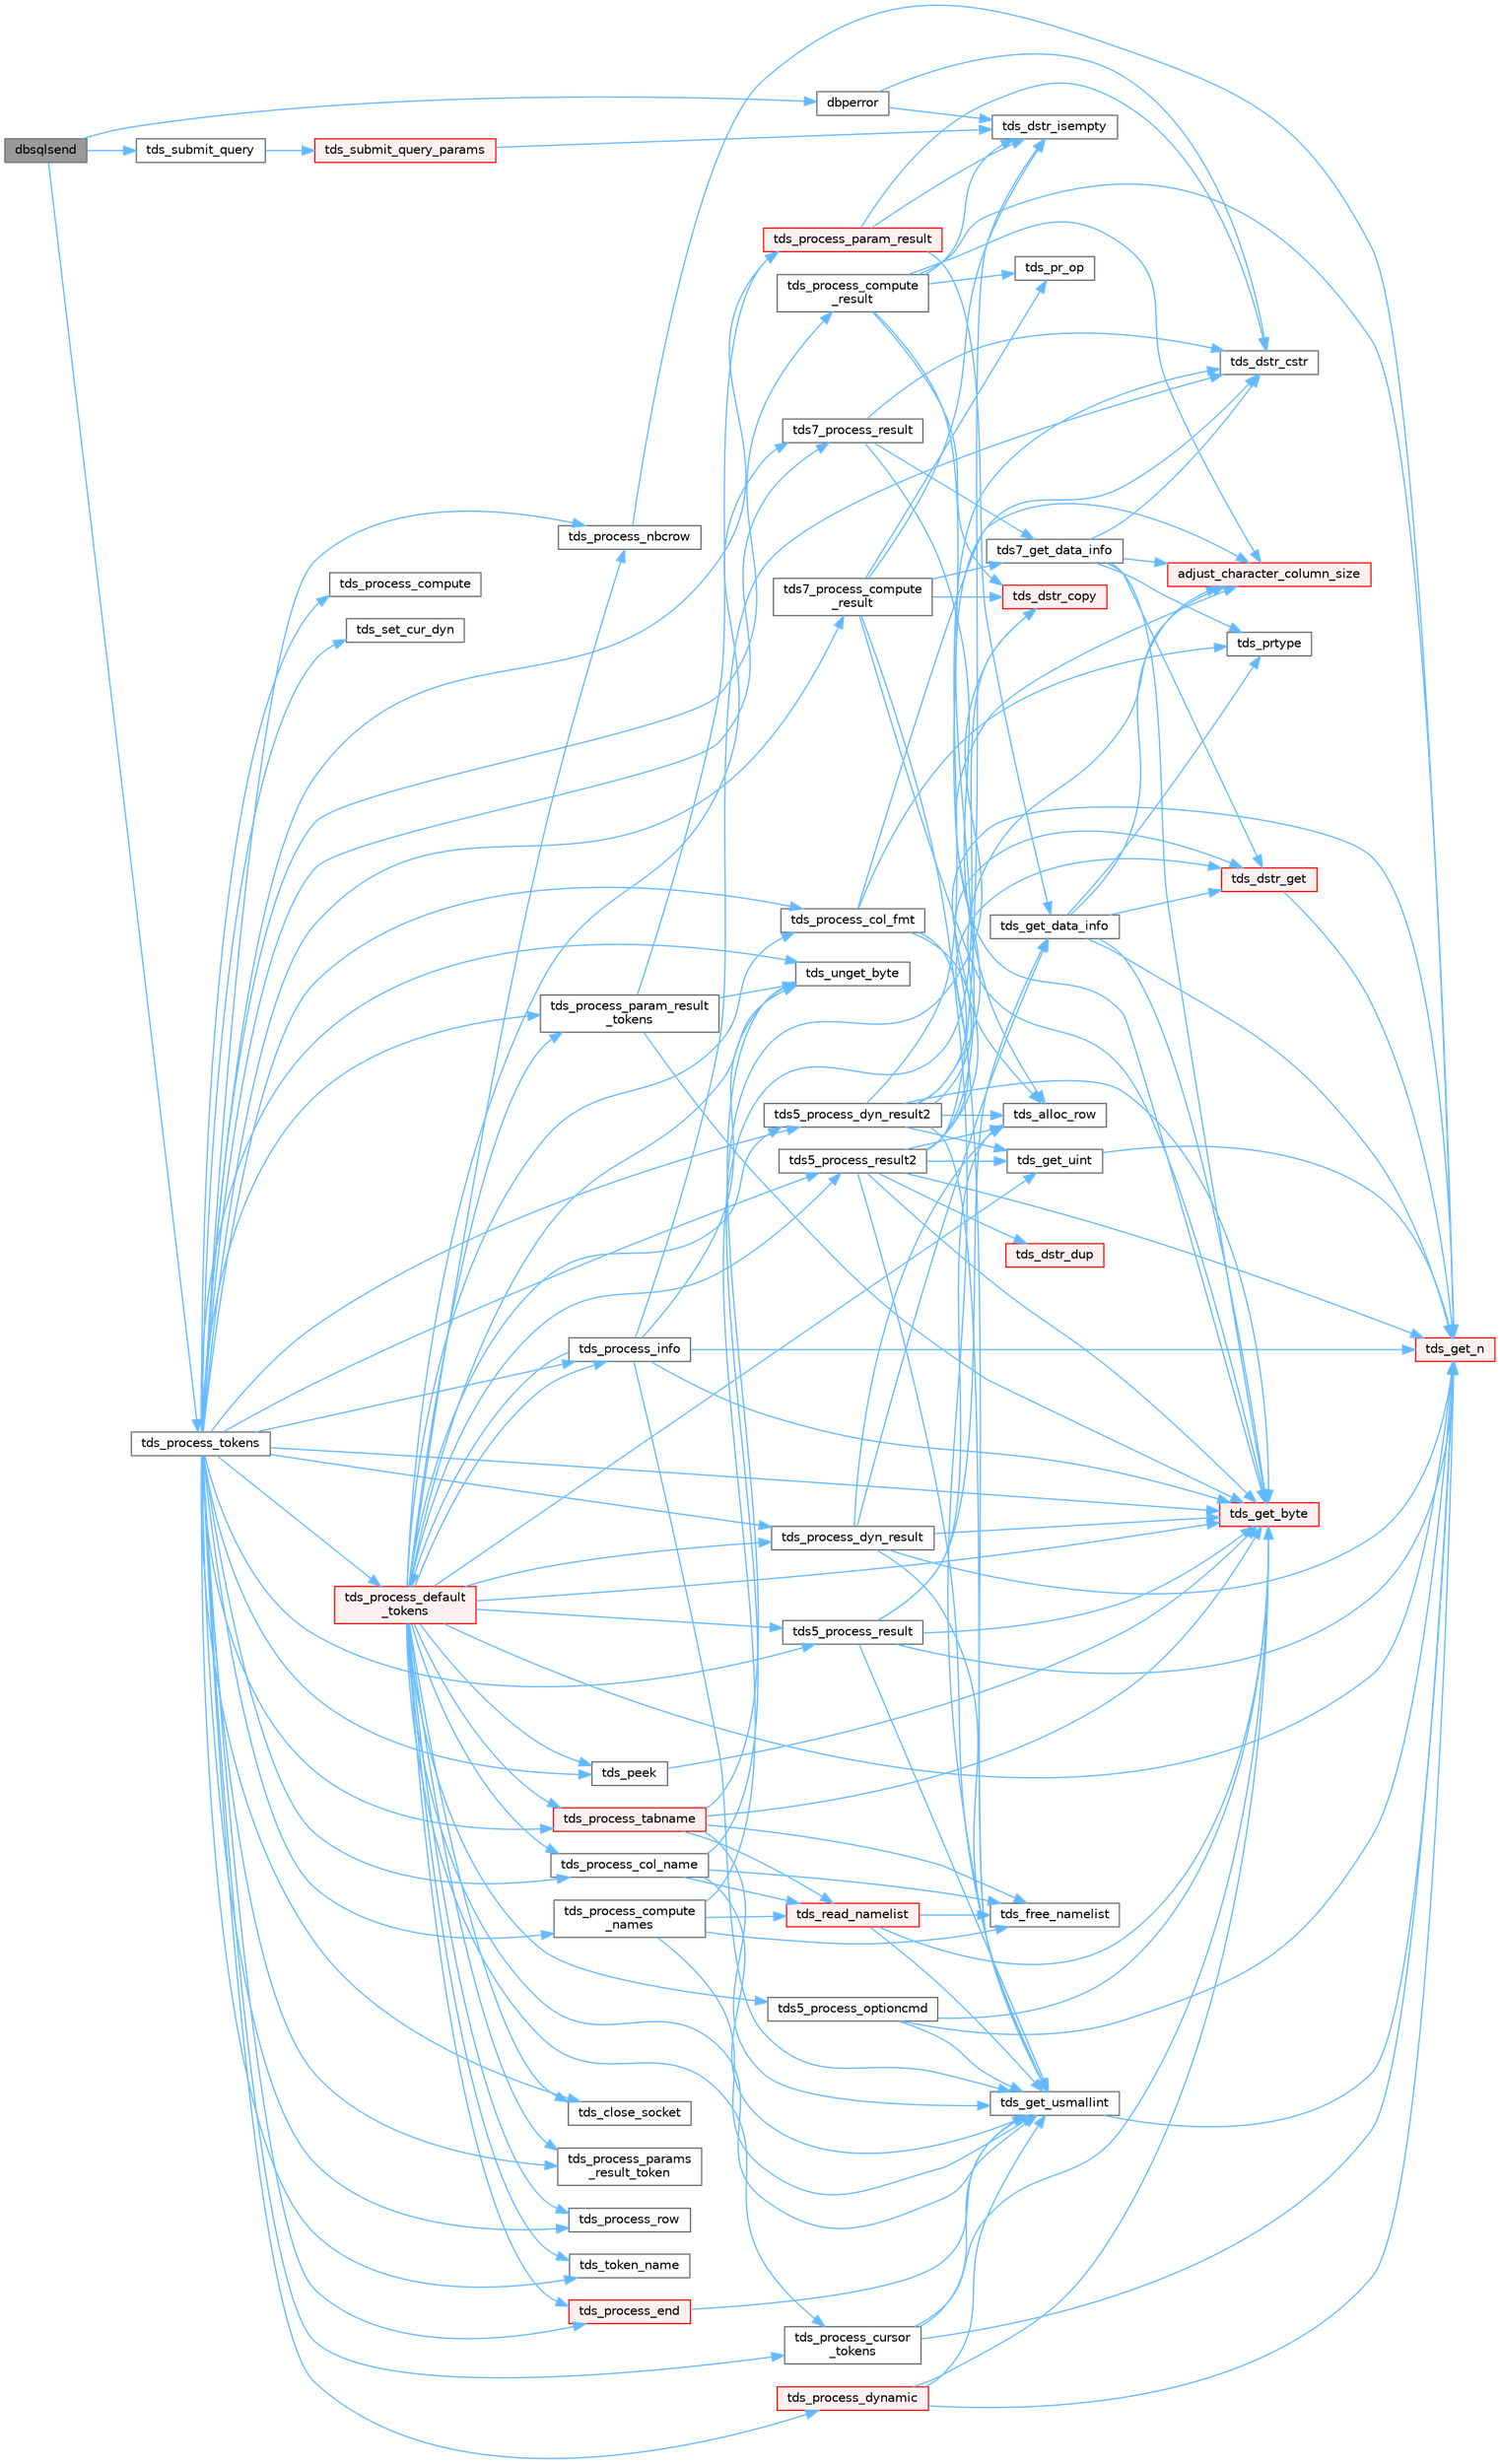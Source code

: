 digraph "dbsqlsend"
{
 // LATEX_PDF_SIZE
  bgcolor="transparent";
  edge [fontname=Helvetica,fontsize=10,labelfontname=Helvetica,labelfontsize=10];
  node [fontname=Helvetica,fontsize=10,shape=box,height=0.2,width=0.4];
  rankdir="LR";
  Node1 [id="Node000001",label="dbsqlsend",height=0.2,width=0.4,color="gray40", fillcolor="grey60", style="filled", fontcolor="black",tooltip="Transmit the command buffer to the server."];
  Node1 -> Node2 [id="edge1_Node000001_Node000002",color="steelblue1",style="solid",tooltip=" "];
  Node2 [id="Node000002",label="dbperror",height=0.2,width=0.4,color="grey40", fillcolor="white", style="filled",URL="$a00569.html#ga302a4ce6559b81808e3be51615cd1b67",tooltip="Call client-installed error handler."];
  Node2 -> Node3 [id="edge2_Node000002_Node000003",color="steelblue1",style="solid",tooltip=" "];
  Node3 [id="Node000003",label="tds_dstr_cstr",height=0.2,width=0.4,color="grey40", fillcolor="white", style="filled",URL="$a00581.html#gac536f0e4d77d3cff5702719362ec1766",tooltip="Returns a C version (NUL terminated string) of dstr."];
  Node2 -> Node4 [id="edge3_Node000002_Node000004",color="steelblue1",style="solid",tooltip=" "];
  Node4 [id="Node000004",label="tds_dstr_isempty",height=0.2,width=0.4,color="grey40", fillcolor="white", style="filled",URL="$a00581.html#ga197c6af67f2e7469d06c2aa055917b1e",tooltip="test if string is empty"];
  Node1 -> Node5 [id="edge4_Node000001_Node000005",color="steelblue1",style="solid",tooltip=" "];
  Node5 [id="Node000005",label="tds_process_tokens",height=0.2,width=0.4,color="grey40", fillcolor="white", style="filled",URL="$a00580.html#gabfc9de1d1fe718818caf63a4be4035a6",tooltip="process all streams."];
  Node5 -> Node6 [id="edge5_Node000005_Node000006",color="steelblue1",style="solid",tooltip=" "];
  Node6 [id="Node000006",label="tds5_process_dyn_result2",height=0.2,width=0.4,color="grey40", fillcolor="white", style="filled",URL="$a00580.html#gae688b515631141acfbc41bbb91c8b921",tooltip="Process new TDS 5.0 token for describing output parameters."];
  Node6 -> Node7 [id="edge6_Node000006_Node000007",color="steelblue1",style="solid",tooltip=" "];
  Node7 [id="Node000007",label="adjust_character_column_size",height=0.2,width=0.4,color="red", fillcolor="#FFF0F0", style="filled",URL="$a00580.html#ga91770634ce8c0d6f1fe007b45da186fd",tooltip="Adjust column size according to client's encoding."];
  Node6 -> Node13 [id="edge7_Node000006_Node000013",color="steelblue1",style="solid",tooltip=" "];
  Node13 [id="Node000013",label="tds_alloc_row",height=0.2,width=0.4,color="grey40", fillcolor="white", style="filled",URL="$a00577.html#ga1224fb9277112dc2ce12531d2b73b145",tooltip="Allocate space for row store return NULL on out of memory."];
  Node6 -> Node3 [id="edge8_Node000006_Node000003",color="steelblue1",style="solid",tooltip=" "];
  Node6 -> Node14 [id="edge9_Node000006_Node000014",color="steelblue1",style="solid",tooltip=" "];
  Node14 [id="Node000014",label="tds_dstr_get",height=0.2,width=0.4,color="red", fillcolor="#FFF0F0", style="filled",URL="$a00579.html#ga017c427e9599c031be5c555cb32abe2c",tooltip="Reads a string from wire and put in a DSTR."];
  Node14 -> Node18 [id="edge10_Node000014_Node000018",color="steelblue1",style="solid",tooltip=" "];
  Node18 [id="Node000018",label="tds_get_n",height=0.2,width=0.4,color="red", fillcolor="#FFF0F0", style="filled",URL="$a00579.html#gae777dd57e8d1bb40349d7d7d8434fddf",tooltip="Get N bytes from the buffer and return them in the already allocated space   given to us."];
  Node6 -> Node30 [id="edge11_Node000006_Node000030",color="steelblue1",style="solid",tooltip=" "];
  Node30 [id="Node000030",label="tds_get_byte",height=0.2,width=0.4,color="red", fillcolor="#FFF0F0", style="filled",URL="$a00579.html#ga0cb72d3f6943795c39db1fa692be0a58",tooltip="Return a single byte from the input buffer."];
  Node6 -> Node18 [id="edge12_Node000006_Node000018",color="steelblue1",style="solid",tooltip=" "];
  Node6 -> Node31 [id="edge13_Node000006_Node000031",color="steelblue1",style="solid",tooltip=" "];
  Node31 [id="Node000031",label="tds_get_uint",height=0.2,width=0.4,color="grey40", fillcolor="white", style="filled",URL="$a00579.html#ga9ac121c269e203337a48c5bf8afc48c3",tooltip="Get an int32 from the server."];
  Node31 -> Node18 [id="edge14_Node000031_Node000018",color="steelblue1",style="solid",tooltip=" "];
  Node6 -> Node32 [id="edge15_Node000006_Node000032",color="steelblue1",style="solid",tooltip=" "];
  Node32 [id="Node000032",label="tds_get_usmallint",height=0.2,width=0.4,color="grey40", fillcolor="white", style="filled",URL="$a00579.html#gad38aa5b9547817854ccba1fcc7855861",tooltip="Get an int16 from the server."];
  Node32 -> Node18 [id="edge16_Node000032_Node000018",color="steelblue1",style="solid",tooltip=" "];
  Node5 -> Node33 [id="edge17_Node000005_Node000033",color="steelblue1",style="solid",tooltip=" "];
  Node33 [id="Node000033",label="tds5_process_result",height=0.2,width=0.4,color="grey40", fillcolor="white", style="filled",URL="$a00580.html#ga547b2f48659f77a69aa802d861ac827d",tooltip="tds5_process_result() is the TDS 5.0 result set processing routine."];
  Node33 -> Node13 [id="edge18_Node000033_Node000013",color="steelblue1",style="solid",tooltip=" "];
  Node33 -> Node30 [id="edge19_Node000033_Node000030",color="steelblue1",style="solid",tooltip=" "];
  Node33 -> Node34 [id="edge20_Node000033_Node000034",color="steelblue1",style="solid",tooltip=" "];
  Node34 [id="Node000034",label="tds_get_data_info",height=0.2,width=0.4,color="grey40", fillcolor="white", style="filled",URL="$a00580.html#gad9b6b86f48be077fb44ac603845a0c27",tooltip="Reads data metadata from wire."];
  Node34 -> Node7 [id="edge21_Node000034_Node000007",color="steelblue1",style="solid",tooltip=" "];
  Node34 -> Node14 [id="edge22_Node000034_Node000014",color="steelblue1",style="solid",tooltip=" "];
  Node34 -> Node30 [id="edge23_Node000034_Node000030",color="steelblue1",style="solid",tooltip=" "];
  Node34 -> Node18 [id="edge24_Node000034_Node000018",color="steelblue1",style="solid",tooltip=" "];
  Node34 -> Node35 [id="edge25_Node000034_Node000035",color="steelblue1",style="solid",tooltip=" "];
  Node35 [id="Node000035",label="tds_prtype",height=0.2,width=0.4,color="grey40", fillcolor="white", style="filled",URL="$a00580.html#ga307f949194204f71f1a7e574424048b1",tooltip="Returns string representation of the given type."];
  Node33 -> Node18 [id="edge26_Node000033_Node000018",color="steelblue1",style="solid",tooltip=" "];
  Node33 -> Node32 [id="edge27_Node000033_Node000032",color="steelblue1",style="solid",tooltip=" "];
  Node5 -> Node36 [id="edge28_Node000005_Node000036",color="steelblue1",style="solid",tooltip=" "];
  Node36 [id="Node000036",label="tds5_process_result2",height=0.2,width=0.4,color="grey40", fillcolor="white", style="filled",URL="$a00580.html#gabe2bdd5a41ce067cb31aef18ff81cb1c",tooltip="tds5_process_result2() is the new TDS 5.0 result set processing routine."];
  Node36 -> Node7 [id="edge29_Node000036_Node000007",color="steelblue1",style="solid",tooltip=" "];
  Node36 -> Node13 [id="edge30_Node000036_Node000013",color="steelblue1",style="solid",tooltip=" "];
  Node36 -> Node3 [id="edge31_Node000036_Node000003",color="steelblue1",style="solid",tooltip=" "];
  Node36 -> Node37 [id="edge32_Node000036_Node000037",color="steelblue1",style="solid",tooltip=" "];
  Node37 [id="Node000037",label="tds_dstr_dup",height=0.2,width=0.4,color="red", fillcolor="#FFF0F0", style="filled",URL="$a00581.html#ga4e6d9fa6f9b9551a5a3390e10a5322e6",tooltip="Duplicate a string from another dynamic string."];
  Node36 -> Node14 [id="edge33_Node000036_Node000014",color="steelblue1",style="solid",tooltip=" "];
  Node36 -> Node4 [id="edge34_Node000036_Node000004",color="steelblue1",style="solid",tooltip=" "];
  Node36 -> Node30 [id="edge35_Node000036_Node000030",color="steelblue1",style="solid",tooltip=" "];
  Node36 -> Node18 [id="edge36_Node000036_Node000018",color="steelblue1",style="solid",tooltip=" "];
  Node36 -> Node31 [id="edge37_Node000036_Node000031",color="steelblue1",style="solid",tooltip=" "];
  Node36 -> Node32 [id="edge38_Node000036_Node000032",color="steelblue1",style="solid",tooltip=" "];
  Node5 -> Node39 [id="edge39_Node000005_Node000039",color="steelblue1",style="solid",tooltip=" "];
  Node39 [id="Node000039",label="tds7_process_compute\l_result",height=0.2,width=0.4,color="grey40", fillcolor="white", style="filled",URL="$a00580.html#ga6728e344caa20aea1def85f58dea138b",tooltip="tds7_process_compute_result() processes compute result sets for TDS 7/8."];
  Node39 -> Node40 [id="edge40_Node000039_Node000040",color="steelblue1",style="solid",tooltip=" "];
  Node40 [id="Node000040",label="tds7_get_data_info",height=0.2,width=0.4,color="grey40", fillcolor="white", style="filled",URL="$a00580.html#ga07cee55fd522cca16fb59b7a8f0b1376",tooltip="Reads data information from wire."];
  Node40 -> Node7 [id="edge41_Node000040_Node000007",color="steelblue1",style="solid",tooltip=" "];
  Node40 -> Node3 [id="edge42_Node000040_Node000003",color="steelblue1",style="solid",tooltip=" "];
  Node40 -> Node14 [id="edge43_Node000040_Node000014",color="steelblue1",style="solid",tooltip=" "];
  Node40 -> Node30 [id="edge44_Node000040_Node000030",color="steelblue1",style="solid",tooltip=" "];
  Node40 -> Node35 [id="edge45_Node000040_Node000035",color="steelblue1",style="solid",tooltip=" "];
  Node39 -> Node41 [id="edge46_Node000039_Node000041",color="steelblue1",style="solid",tooltip=" "];
  Node41 [id="Node000041",label="tds_dstr_copy",height=0.2,width=0.4,color="red", fillcolor="#FFF0F0", style="filled",URL="$a00581.html#gad96366d9fa93bfc283cef1299fbe97ab",tooltip="copy a string from another"];
  Node39 -> Node4 [id="edge47_Node000039_Node000004",color="steelblue1",style="solid",tooltip=" "];
  Node39 -> Node30 [id="edge48_Node000039_Node000030",color="steelblue1",style="solid",tooltip=" "];
  Node39 -> Node32 [id="edge49_Node000039_Node000032",color="steelblue1",style="solid",tooltip=" "];
  Node39 -> Node42 [id="edge50_Node000039_Node000042",color="steelblue1",style="solid",tooltip=" "];
  Node42 [id="Node000042",label="tds_pr_op",height=0.2,width=0.4,color="grey40", fillcolor="white", style="filled",URL="$a00580.html#ga62dc14d21453e88e24880ee0acaca73a",tooltip="Returns string representation for a given operation."];
  Node5 -> Node43 [id="edge51_Node000005_Node000043",color="steelblue1",style="solid",tooltip=" "];
  Node43 [id="Node000043",label="tds7_process_result",height=0.2,width=0.4,color="grey40", fillcolor="white", style="filled",URL="$a00580.html#gaca56fc22d65a24a96d1bef310ade73aa",tooltip="tds7_process_result() is the TDS 7.0 result set processing routine."];
  Node43 -> Node40 [id="edge52_Node000043_Node000040",color="steelblue1",style="solid",tooltip=" "];
  Node43 -> Node13 [id="edge53_Node000043_Node000013",color="steelblue1",style="solid",tooltip=" "];
  Node43 -> Node3 [id="edge54_Node000043_Node000003",color="steelblue1",style="solid",tooltip=" "];
  Node5 -> Node20 [id="edge55_Node000005_Node000020",color="steelblue1",style="solid",tooltip=" "];
  Node20 [id="Node000020",label="tds_close_socket",height=0.2,width=0.4,color="grey40", fillcolor="white", style="filled",URL="$a00579.html#ga3e3f76009fce5ceedb2f42bb2c9aed2e",tooltip="Close current socket."];
  Node5 -> Node30 [id="edge56_Node000005_Node000030",color="steelblue1",style="solid",tooltip=" "];
  Node5 -> Node44 [id="edge57_Node000005_Node000044",color="steelblue1",style="solid",tooltip=" "];
  Node44 [id="Node000044",label="tds_peek",height=0.2,width=0.4,color="grey40", fillcolor="white", style="filled",URL="$a00579.html#ga221e98a9c8be96ec6c8547891e1b53af",tooltip="Reads a byte from the TDS stream without removing it."];
  Node44 -> Node30 [id="edge58_Node000044_Node000030",color="steelblue1",style="solid",tooltip=" "];
  Node5 -> Node45 [id="edge59_Node000005_Node000045",color="steelblue1",style="solid",tooltip=" "];
  Node45 [id="Node000045",label="tds_process_col_fmt",height=0.2,width=0.4,color="grey40", fillcolor="white", style="filled",URL="$a00580.html#ga4e3dd9d3614f5f0433b78b761dd68741",tooltip="tds_process_col_fmt() is the other half of result set processing under TDS 4.2."];
  Node45 -> Node7 [id="edge60_Node000045_Node000007",color="steelblue1",style="solid",tooltip=" "];
  Node45 -> Node13 [id="edge61_Node000045_Node000013",color="steelblue1",style="solid",tooltip=" "];
  Node45 -> Node32 [id="edge62_Node000045_Node000032",color="steelblue1",style="solid",tooltip=" "];
  Node45 -> Node35 [id="edge63_Node000045_Node000035",color="steelblue1",style="solid",tooltip=" "];
  Node5 -> Node46 [id="edge64_Node000005_Node000046",color="steelblue1",style="solid",tooltip=" "];
  Node46 [id="Node000046",label="tds_process_col_name",height=0.2,width=0.4,color="grey40", fillcolor="white", style="filled",URL="$a00580.html#ga905d2fa5e1b602817bd16bb0fcf9eadb",tooltip="tds_process_col_name() is one half of the result set under TDS 4.2 it contains all the column names,..."];
  Node46 -> Node41 [id="edge65_Node000046_Node000041",color="steelblue1",style="solid",tooltip=" "];
  Node46 -> Node47 [id="edge66_Node000046_Node000047",color="steelblue1",style="solid",tooltip=" "];
  Node47 [id="Node000047",label="tds_free_namelist",height=0.2,width=0.4,color="grey40", fillcolor="white", style="filled",URL="$a00580.html#ga21e9de33de9c8c492aa2f96c823596bb",tooltip="Frees list of names."];
  Node46 -> Node32 [id="edge67_Node000046_Node000032",color="steelblue1",style="solid",tooltip=" "];
  Node46 -> Node48 [id="edge68_Node000046_Node000048",color="steelblue1",style="solid",tooltip=" "];
  Node48 [id="Node000048",label="tds_read_namelist",height=0.2,width=0.4,color="red", fillcolor="#FFF0F0", style="filled",URL="$a00580.html#gaeaaed2ea1d8c827da1a0f5b419524ae1",tooltip="Reads list of names (usually table names)"];
  Node48 -> Node47 [id="edge69_Node000048_Node000047",color="steelblue1",style="solid",tooltip=" "];
  Node48 -> Node30 [id="edge70_Node000048_Node000030",color="steelblue1",style="solid",tooltip=" "];
  Node48 -> Node32 [id="edge71_Node000048_Node000032",color="steelblue1",style="solid",tooltip=" "];
  Node5 -> Node50 [id="edge72_Node000005_Node000050",color="steelblue1",style="solid",tooltip=" "];
  Node50 [id="Node000050",label="tds_process_compute",height=0.2,width=0.4,color="grey40", fillcolor="white", style="filled",URL="$a00580.html#ga6fcb37d5addebdc1af9f34ebc59fd7a8",tooltip="tds_process_compute() processes compute rows and places them in the row buffer."];
  Node5 -> Node51 [id="edge73_Node000005_Node000051",color="steelblue1",style="solid",tooltip=" "];
  Node51 [id="Node000051",label="tds_process_compute\l_names",height=0.2,width=0.4,color="grey40", fillcolor="white", style="filled",URL="$a00580.html#gae5b3e01f3d665f9e377de091f46f1ab9",tooltip="tds_process_compute_names() processes compute result sets."];
  Node51 -> Node41 [id="edge74_Node000051_Node000041",color="steelblue1",style="solid",tooltip=" "];
  Node51 -> Node47 [id="edge75_Node000051_Node000047",color="steelblue1",style="solid",tooltip=" "];
  Node51 -> Node32 [id="edge76_Node000051_Node000032",color="steelblue1",style="solid",tooltip=" "];
  Node51 -> Node48 [id="edge77_Node000051_Node000048",color="steelblue1",style="solid",tooltip=" "];
  Node5 -> Node52 [id="edge78_Node000005_Node000052",color="steelblue1",style="solid",tooltip=" "];
  Node52 [id="Node000052",label="tds_process_compute\l_result",height=0.2,width=0.4,color="grey40", fillcolor="white", style="filled",URL="$a00580.html#gae3368ea80d0d8b13791ceb13ee5f19c9",tooltip="tds_process_compute_result() processes compute result sets."];
  Node52 -> Node7 [id="edge79_Node000052_Node000007",color="steelblue1",style="solid",tooltip=" "];
  Node52 -> Node41 [id="edge80_Node000052_Node000041",color="steelblue1",style="solid",tooltip=" "];
  Node52 -> Node4 [id="edge81_Node000052_Node000004",color="steelblue1",style="solid",tooltip=" "];
  Node52 -> Node30 [id="edge82_Node000052_Node000030",color="steelblue1",style="solid",tooltip=" "];
  Node52 -> Node18 [id="edge83_Node000052_Node000018",color="steelblue1",style="solid",tooltip=" "];
  Node52 -> Node42 [id="edge84_Node000052_Node000042",color="steelblue1",style="solid",tooltip=" "];
  Node5 -> Node53 [id="edge85_Node000005_Node000053",color="steelblue1",style="solid",tooltip=" "];
  Node53 [id="Node000053",label="tds_process_cursor\l_tokens",height=0.2,width=0.4,color="grey40", fillcolor="white", style="filled",URL="$a00580.html#ga315d875d90c64d12d61fc9e33b4dee96",tooltip="Reads cursor command results."];
  Node53 -> Node30 [id="edge86_Node000053_Node000030",color="steelblue1",style="solid",tooltip=" "];
  Node53 -> Node18 [id="edge87_Node000053_Node000018",color="steelblue1",style="solid",tooltip=" "];
  Node53 -> Node32 [id="edge88_Node000053_Node000032",color="steelblue1",style="solid",tooltip=" "];
  Node5 -> Node54 [id="edge89_Node000005_Node000054",color="steelblue1",style="solid",tooltip=" "];
  Node54 [id="Node000054",label="tds_process_default\l_tokens",height=0.2,width=0.4,color="red", fillcolor="#FFF0F0", style="filled",URL="$a00580.html#ga39453d084f3f780ac4602d4abf2839f7",tooltip="tds_process_default_tokens() is a catch all function that is called to process tokens not known to ot..."];
  Node54 -> Node6 [id="edge90_Node000054_Node000006",color="steelblue1",style="solid",tooltip=" "];
  Node54 -> Node55 [id="edge91_Node000054_Node000055",color="steelblue1",style="solid",tooltip=" "];
  Node55 [id="Node000055",label="tds5_process_optioncmd",height=0.2,width=0.4,color="grey40", fillcolor="white", style="filled",URL="$a00580.html#gaa6a7e5aeb10a1322911c47be9c43e2d2",tooltip="Process option cmd results."];
  Node55 -> Node30 [id="edge92_Node000055_Node000030",color="steelblue1",style="solid",tooltip=" "];
  Node55 -> Node18 [id="edge93_Node000055_Node000018",color="steelblue1",style="solid",tooltip=" "];
  Node55 -> Node32 [id="edge94_Node000055_Node000032",color="steelblue1",style="solid",tooltip=" "];
  Node54 -> Node33 [id="edge95_Node000054_Node000033",color="steelblue1",style="solid",tooltip=" "];
  Node54 -> Node36 [id="edge96_Node000054_Node000036",color="steelblue1",style="solid",tooltip=" "];
  Node54 -> Node43 [id="edge97_Node000054_Node000043",color="steelblue1",style="solid",tooltip=" "];
  Node54 -> Node20 [id="edge98_Node000054_Node000020",color="steelblue1",style="solid",tooltip=" "];
  Node54 -> Node30 [id="edge99_Node000054_Node000030",color="steelblue1",style="solid",tooltip=" "];
  Node54 -> Node18 [id="edge100_Node000054_Node000018",color="steelblue1",style="solid",tooltip=" "];
  Node54 -> Node31 [id="edge101_Node000054_Node000031",color="steelblue1",style="solid",tooltip=" "];
  Node54 -> Node32 [id="edge102_Node000054_Node000032",color="steelblue1",style="solid",tooltip=" "];
  Node54 -> Node44 [id="edge103_Node000054_Node000044",color="steelblue1",style="solid",tooltip=" "];
  Node54 -> Node45 [id="edge104_Node000054_Node000045",color="steelblue1",style="solid",tooltip=" "];
  Node54 -> Node46 [id="edge105_Node000054_Node000046",color="steelblue1",style="solid",tooltip=" "];
  Node54 -> Node53 [id="edge106_Node000054_Node000053",color="steelblue1",style="solid",tooltip=" "];
  Node54 -> Node58 [id="edge107_Node000054_Node000058",color="steelblue1",style="solid",tooltip=" "];
  Node58 [id="Node000058",label="tds_process_dyn_result",height=0.2,width=0.4,color="grey40", fillcolor="white", style="filled",URL="$a00580.html#ga416cf119c1d4a0fca27dc5b50c261358",tooltip="Process results from dynamic."];
  Node58 -> Node13 [id="edge108_Node000058_Node000013",color="steelblue1",style="solid",tooltip=" "];
  Node58 -> Node30 [id="edge109_Node000058_Node000030",color="steelblue1",style="solid",tooltip=" "];
  Node58 -> Node34 [id="edge110_Node000058_Node000034",color="steelblue1",style="solid",tooltip=" "];
  Node58 -> Node18 [id="edge111_Node000058_Node000018",color="steelblue1",style="solid",tooltip=" "];
  Node58 -> Node32 [id="edge112_Node000058_Node000032",color="steelblue1",style="solid",tooltip=" "];
  Node54 -> Node59 [id="edge113_Node000054_Node000059",color="steelblue1",style="solid",tooltip=" "];
  Node59 [id="Node000059",label="tds_process_end",height=0.2,width=0.4,color="red", fillcolor="#FFF0F0", style="filled",URL="$a00580.html#ga7a081cf9bb8f04ead12f0299fb7c4cd9",tooltip="tds_process_end() processes any of the DONE, DONEPROC, or DONEINPROC tokens."];
  Node59 -> Node32 [id="edge114_Node000059_Node000032",color="steelblue1",style="solid",tooltip=" "];
  Node54 -> Node82 [id="edge115_Node000054_Node000082",color="steelblue1",style="solid",tooltip=" "];
  Node82 [id="Node000082",label="tds_process_info",height=0.2,width=0.4,color="grey40", fillcolor="white", style="filled",URL="$a00580.html#ga65a2316369529731732f200c190d05d6",tooltip="tds_process_info() is called for INFO, ERR, or EED tokens and is responsible for calling the CLI's me..."];
  Node82 -> Node3 [id="edge116_Node000082_Node000003",color="steelblue1",style="solid",tooltip=" "];
  Node82 -> Node30 [id="edge117_Node000082_Node000030",color="steelblue1",style="solid",tooltip=" "];
  Node82 -> Node18 [id="edge118_Node000082_Node000018",color="steelblue1",style="solid",tooltip=" "];
  Node82 -> Node32 [id="edge119_Node000082_Node000032",color="steelblue1",style="solid",tooltip=" "];
  Node82 -> Node54 [id="edge120_Node000082_Node000054",color="steelblue1",style="solid",tooltip=" "];
  Node82 -> Node83 [id="edge121_Node000082_Node000083",color="steelblue1",style="solid",tooltip=" "];
  Node83 [id="Node000083",label="tds_unget_byte",height=0.2,width=0.4,color="grey40", fillcolor="white", style="filled",URL="$a00579.html#gad70d59fb317d098b0c9fd29dd77131a8",tooltip="Unget will always work as long as you don't call it twice in a row."];
  Node54 -> Node84 [id="edge122_Node000054_Node000084",color="steelblue1",style="solid",tooltip=" "];
  Node84 [id="Node000084",label="tds_process_nbcrow",height=0.2,width=0.4,color="grey40", fillcolor="white", style="filled",URL="$a00580.html#gaf7264c9eb3aa7a73358a4c65f02d3d3c",tooltip="tds_process_nbcrow() processes rows and places them in the row buffer."];
  Node84 -> Node18 [id="edge123_Node000084_Node000018",color="steelblue1",style="solid",tooltip=" "];
  Node54 -> Node85 [id="edge124_Node000054_Node000085",color="steelblue1",style="solid",tooltip=" "];
  Node85 [id="Node000085",label="tds_process_param_result\l_tokens",height=0.2,width=0.4,color="grey40", fillcolor="white", style="filled",URL="$a00580.html#ga9fdef8228d29cab7fa9098f07fa73fba",tooltip="Process parameters from networks."];
  Node85 -> Node30 [id="edge125_Node000085_Node000030",color="steelblue1",style="solid",tooltip=" "];
  Node85 -> Node86 [id="edge126_Node000085_Node000086",color="steelblue1",style="solid",tooltip=" "];
  Node86 [id="Node000086",label="tds_process_param_result",height=0.2,width=0.4,color="red", fillcolor="#FFF0F0", style="filled",URL="$a00580.html#gacb3354443bcefe7a500a500a4904cc05",tooltip="process output parameters of a stored procedure."];
  Node86 -> Node3 [id="edge127_Node000086_Node000003",color="steelblue1",style="solid",tooltip=" "];
  Node86 -> Node4 [id="edge128_Node000086_Node000004",color="steelblue1",style="solid",tooltip=" "];
  Node86 -> Node34 [id="edge129_Node000086_Node000034",color="steelblue1",style="solid",tooltip=" "];
  Node85 -> Node83 [id="edge130_Node000085_Node000083",color="steelblue1",style="solid",tooltip=" "];
  Node54 -> Node90 [id="edge131_Node000054_Node000090",color="steelblue1",style="solid",tooltip=" "];
  Node90 [id="Node000090",label="tds_process_params\l_result_token",height=0.2,width=0.4,color="grey40", fillcolor="white", style="filled",URL="$a00580.html#ga7b18c0911a9dc69939577b39eb64725d",tooltip="tds_process_params_result_token() processes params on TDS5."];
  Node54 -> Node91 [id="edge132_Node000054_Node000091",color="steelblue1",style="solid",tooltip=" "];
  Node91 [id="Node000091",label="tds_process_row",height=0.2,width=0.4,color="grey40", fillcolor="white", style="filled",URL="$a00580.html#gaad814dd6e35aee8332035d06dc8b5d65",tooltip="tds_process_row() processes rows and places them in the row buffer."];
  Node54 -> Node92 [id="edge133_Node000054_Node000092",color="steelblue1",style="solid",tooltip=" "];
  Node92 [id="Node000092",label="tds_process_tabname",height=0.2,width=0.4,color="red", fillcolor="#FFF0F0", style="filled",URL="$a00580.html#gaeec59bca9bd0c5388e245f0d19d9c81a",tooltip="Process list of table from network."];
  Node92 -> Node47 [id="edge134_Node000092_Node000047",color="steelblue1",style="solid",tooltip=" "];
  Node92 -> Node30 [id="edge135_Node000092_Node000030",color="steelblue1",style="solid",tooltip=" "];
  Node92 -> Node32 [id="edge136_Node000092_Node000032",color="steelblue1",style="solid",tooltip=" "];
  Node92 -> Node48 [id="edge137_Node000092_Node000048",color="steelblue1",style="solid",tooltip=" "];
  Node92 -> Node83 [id="edge138_Node000092_Node000083",color="steelblue1",style="solid",tooltip=" "];
  Node54 -> Node96 [id="edge139_Node000054_Node000096",color="steelblue1",style="solid",tooltip=" "];
  Node96 [id="Node000096",label="tds_token_name",height=0.2,width=0.4,color="grey40", fillcolor="white", style="filled",URL="$a00580.html#ga7f24a7af985cd320788122e98072b7af",tooltip="Returns string representation for a given token type."];
  Node54 -> Node83 [id="edge140_Node000054_Node000083",color="steelblue1",style="solid",tooltip=" "];
  Node5 -> Node58 [id="edge141_Node000005_Node000058",color="steelblue1",style="solid",tooltip=" "];
  Node5 -> Node97 [id="edge142_Node000005_Node000097",color="steelblue1",style="solid",tooltip=" "];
  Node97 [id="Node000097",label="tds_process_dynamic",height=0.2,width=0.4,color="red", fillcolor="#FFF0F0", style="filled",URL="$a00580.html#ga5cfc0340d8d717e67f60037e029b2142",tooltip="tds_process_dynamic() finds the element of the dyns array for the id"];
  Node97 -> Node30 [id="edge143_Node000097_Node000030",color="steelblue1",style="solid",tooltip=" "];
  Node97 -> Node18 [id="edge144_Node000097_Node000018",color="steelblue1",style="solid",tooltip=" "];
  Node97 -> Node32 [id="edge145_Node000097_Node000032",color="steelblue1",style="solid",tooltip=" "];
  Node5 -> Node59 [id="edge146_Node000005_Node000059",color="steelblue1",style="solid",tooltip=" "];
  Node5 -> Node82 [id="edge147_Node000005_Node000082",color="steelblue1",style="solid",tooltip=" "];
  Node5 -> Node84 [id="edge148_Node000005_Node000084",color="steelblue1",style="solid",tooltip=" "];
  Node5 -> Node86 [id="edge149_Node000005_Node000086",color="steelblue1",style="solid",tooltip=" "];
  Node5 -> Node85 [id="edge150_Node000005_Node000085",color="steelblue1",style="solid",tooltip=" "];
  Node5 -> Node90 [id="edge151_Node000005_Node000090",color="steelblue1",style="solid",tooltip=" "];
  Node5 -> Node91 [id="edge152_Node000005_Node000091",color="steelblue1",style="solid",tooltip=" "];
  Node5 -> Node92 [id="edge153_Node000005_Node000092",color="steelblue1",style="solid",tooltip=" "];
  Node5 -> Node76 [id="edge154_Node000005_Node000076",color="steelblue1",style="solid",tooltip=" "];
  Node76 [id="Node000076",label="tds_set_cur_dyn",height=0.2,width=0.4,color="grey40", fillcolor="white", style="filled",URL="$a00578.html#gae8b7db85af16701fc0604eb117cbd4e4",tooltip="Set current dynamic."];
  Node5 -> Node96 [id="edge155_Node000005_Node000096",color="steelblue1",style="solid",tooltip=" "];
  Node5 -> Node83 [id="edge156_Node000005_Node000083",color="steelblue1",style="solid",tooltip=" "];
  Node1 -> Node99 [id="edge157_Node000001_Node000099",color="steelblue1",style="solid",tooltip=" "];
  Node99 [id="Node000099",label="tds_submit_query",height=0.2,width=0.4,color="grey40", fillcolor="white", style="filled",URL="$a00578.html#ga5a29ae7f99d089dc3cea85ec6ee5f3ab",tooltip="Sends a language string to the database server for processing."];
  Node99 -> Node100 [id="edge158_Node000099_Node000100",color="steelblue1",style="solid",tooltip=" "];
  Node100 [id="Node000100",label="tds_submit_query_params",height=0.2,width=0.4,color="red", fillcolor="#FFF0F0", style="filled",URL="$a00578.html#ga95e0fccedc459a4404f496eec74a369a",tooltip="Sends a language string to the database server for processing."];
  Node100 -> Node4 [id="edge159_Node000100_Node000004",color="steelblue1",style="solid",tooltip=" "];
}
